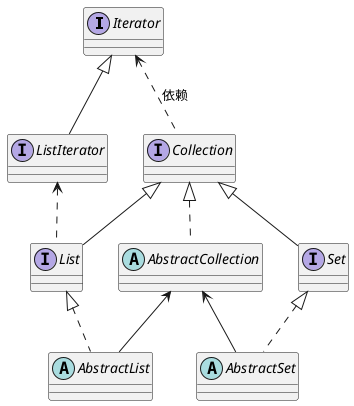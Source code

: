 @startuml

interface Iterator
interface ListIterator
interface Collection
interface List
interface Set
abstract class AbstractList
abstract class AbstractCollection
abstract class AbstractSet


Iterator <.. Collection:依赖

Collection <|-- List
Collection <|-- Set



Collection <|.. AbstractCollection
List <|.. AbstractList
Set <|.. AbstractSet

AbstractCollection <-- AbstractList
AbstractCollection <-- AbstractSet


Iterator <|-- ListIterator

ListIterator <.. List
@enduml